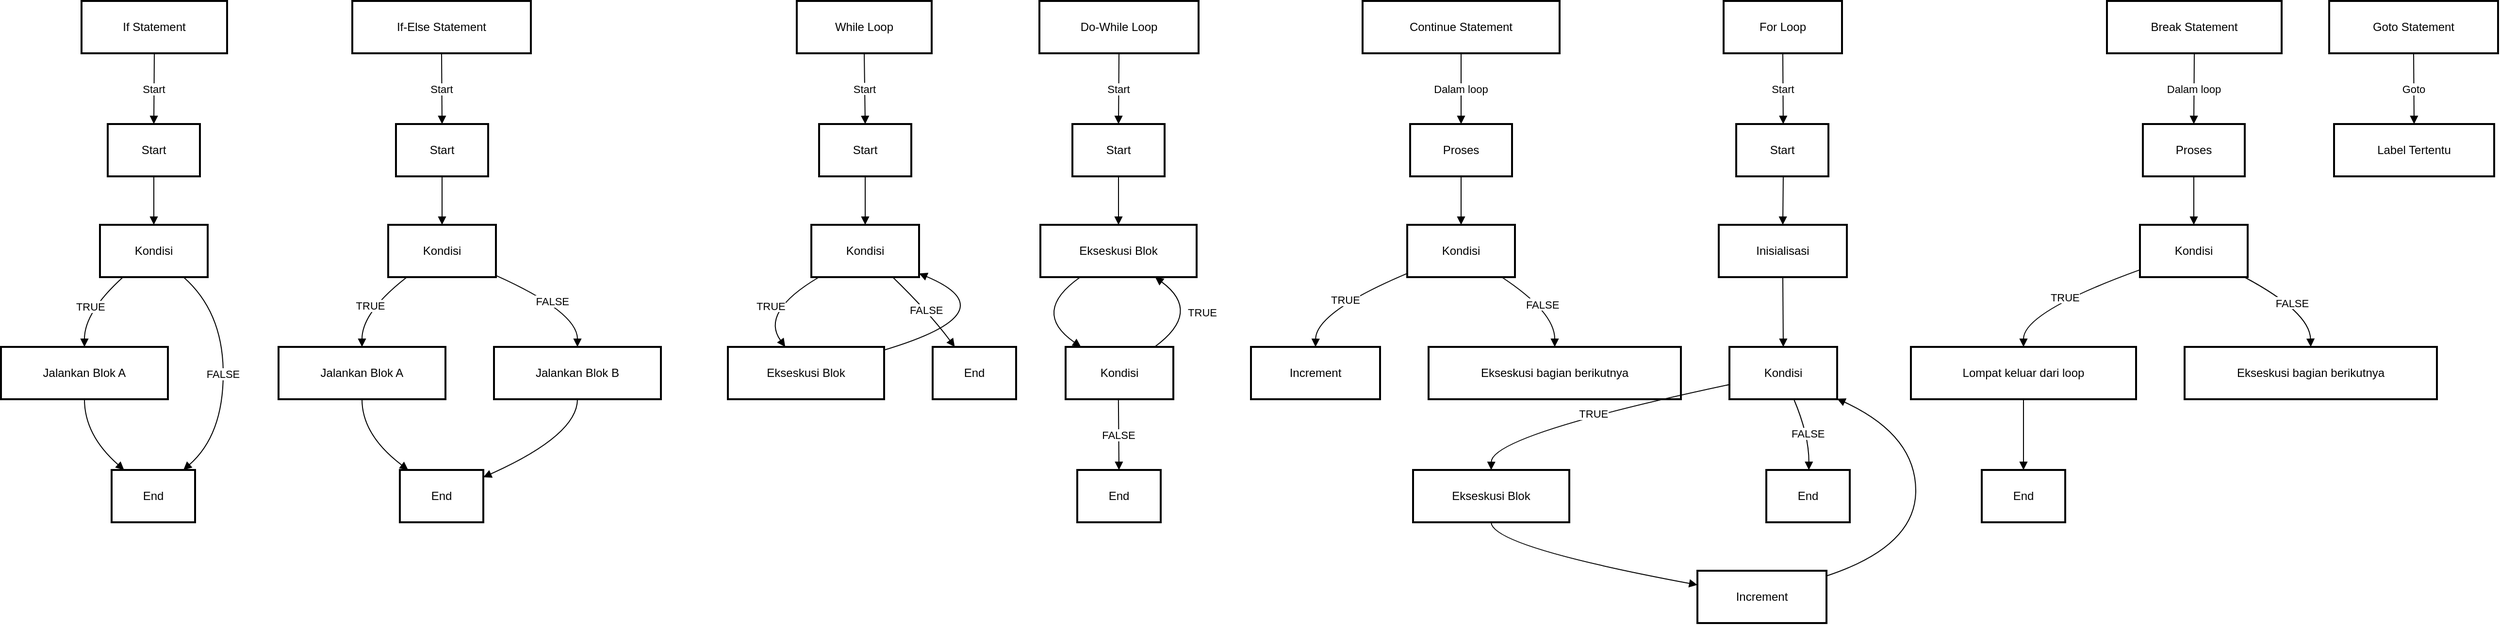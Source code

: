 <mxfile version="26.2.14">
  <diagram name="Page-1" id="DH-ULwu1kXM5_TBu5Ma4">
    <mxGraphModel>
      <root>
        <mxCell id="0" />
        <mxCell id="1" parent="0" />
        <mxCell id="2" value="If Statement" style="whiteSpace=wrap;strokeWidth=2;" vertex="1" parent="1">
          <mxGeometry x="91" y="8" width="150" height="54" as="geometry" />
        </mxCell>
        <mxCell id="3" value="Start" style="whiteSpace=wrap;strokeWidth=2;" vertex="1" parent="1">
          <mxGeometry x="118" y="135" width="95" height="54" as="geometry" />
        </mxCell>
        <mxCell id="4" value="Kondisi" style="whiteSpace=wrap;strokeWidth=2;" vertex="1" parent="1">
          <mxGeometry x="110" y="239" width="111" height="54" as="geometry" />
        </mxCell>
        <mxCell id="5" value="Jalankan Blok A" style="whiteSpace=wrap;strokeWidth=2;" vertex="1" parent="1">
          <mxGeometry x="8" y="365" width="172" height="54" as="geometry" />
        </mxCell>
        <mxCell id="6" value="End" style="whiteSpace=wrap;strokeWidth=2;" vertex="1" parent="1">
          <mxGeometry x="122" y="492" width="86" height="54" as="geometry" />
        </mxCell>
        <mxCell id="7" value="If-Else Statement" style="whiteSpace=wrap;strokeWidth=2;" vertex="1" parent="1">
          <mxGeometry x="370" y="8" width="184" height="54" as="geometry" />
        </mxCell>
        <mxCell id="8" value="Start" style="whiteSpace=wrap;strokeWidth=2;" vertex="1" parent="1">
          <mxGeometry x="415" y="135" width="95" height="54" as="geometry" />
        </mxCell>
        <mxCell id="9" value="Kondisi" style="whiteSpace=wrap;strokeWidth=2;" vertex="1" parent="1">
          <mxGeometry x="407" y="239" width="111" height="54" as="geometry" />
        </mxCell>
        <mxCell id="10" value="Jalankan Blok A" style="whiteSpace=wrap;strokeWidth=2;" vertex="1" parent="1">
          <mxGeometry x="294" y="365" width="172" height="54" as="geometry" />
        </mxCell>
        <mxCell id="11" value="End" style="whiteSpace=wrap;strokeWidth=2;" vertex="1" parent="1">
          <mxGeometry x="419" y="492" width="86" height="54" as="geometry" />
        </mxCell>
        <mxCell id="12" value="Jalankan Blok B" style="whiteSpace=wrap;strokeWidth=2;" vertex="1" parent="1">
          <mxGeometry x="516" y="365" width="172" height="54" as="geometry" />
        </mxCell>
        <mxCell id="13" value="While Loop" style="whiteSpace=wrap;strokeWidth=2;" vertex="1" parent="1">
          <mxGeometry x="828" y="8" width="139" height="54" as="geometry" />
        </mxCell>
        <mxCell id="14" value="Start" style="whiteSpace=wrap;strokeWidth=2;" vertex="1" parent="1">
          <mxGeometry x="851" y="135" width="95" height="54" as="geometry" />
        </mxCell>
        <mxCell id="15" value="Kondisi" style="whiteSpace=wrap;strokeWidth=2;" vertex="1" parent="1">
          <mxGeometry x="843" y="239" width="111" height="54" as="geometry" />
        </mxCell>
        <mxCell id="16" value="Ekseskusi Blok" style="whiteSpace=wrap;strokeWidth=2;" vertex="1" parent="1">
          <mxGeometry x="757" y="365" width="161" height="54" as="geometry" />
        </mxCell>
        <mxCell id="17" value="End" style="whiteSpace=wrap;strokeWidth=2;" vertex="1" parent="1">
          <mxGeometry x="968" y="365" width="86" height="54" as="geometry" />
        </mxCell>
        <mxCell id="18" value="Do-While Loop" style="whiteSpace=wrap;strokeWidth=2;" vertex="1" parent="1">
          <mxGeometry x="1078" y="8" width="164" height="54" as="geometry" />
        </mxCell>
        <mxCell id="19" value="Start" style="whiteSpace=wrap;strokeWidth=2;" vertex="1" parent="1">
          <mxGeometry x="1112" y="135" width="95" height="54" as="geometry" />
        </mxCell>
        <mxCell id="20" value="Ekseskusi Blok" style="whiteSpace=wrap;strokeWidth=2;" vertex="1" parent="1">
          <mxGeometry x="1079" y="239" width="161" height="54" as="geometry" />
        </mxCell>
        <mxCell id="21" value="Kondisi" style="whiteSpace=wrap;strokeWidth=2;" vertex="1" parent="1">
          <mxGeometry x="1105" y="365" width="111" height="54" as="geometry" />
        </mxCell>
        <mxCell id="22" value="End" style="whiteSpace=wrap;strokeWidth=2;" vertex="1" parent="1">
          <mxGeometry x="1117" y="492" width="86" height="54" as="geometry" />
        </mxCell>
        <mxCell id="23" value="For Loop" style="whiteSpace=wrap;strokeWidth=2;" vertex="1" parent="1">
          <mxGeometry x="1783" y="8" width="122" height="54" as="geometry" />
        </mxCell>
        <mxCell id="24" value="Start" style="whiteSpace=wrap;strokeWidth=2;" vertex="1" parent="1">
          <mxGeometry x="1796" y="135" width="95" height="54" as="geometry" />
        </mxCell>
        <mxCell id="25" value="Inisialisasi" style="whiteSpace=wrap;strokeWidth=2;" vertex="1" parent="1">
          <mxGeometry x="1778" y="239" width="132" height="54" as="geometry" />
        </mxCell>
        <mxCell id="26" value="Kondisi" style="whiteSpace=wrap;strokeWidth=2;" vertex="1" parent="1">
          <mxGeometry x="1789" y="365" width="111" height="54" as="geometry" />
        </mxCell>
        <mxCell id="27" value="Ekseskusi Blok" style="whiteSpace=wrap;strokeWidth=2;" vertex="1" parent="1">
          <mxGeometry x="1463" y="492" width="161" height="54" as="geometry" />
        </mxCell>
        <mxCell id="28" value="Increment" style="whiteSpace=wrap;strokeWidth=2;" vertex="1" parent="1">
          <mxGeometry x="1756" y="596" width="133" height="54" as="geometry" />
        </mxCell>
        <mxCell id="29" value="End" style="whiteSpace=wrap;strokeWidth=2;" vertex="1" parent="1">
          <mxGeometry x="1827" y="492" width="86" height="54" as="geometry" />
        </mxCell>
        <mxCell id="30" value="Continue Statement" style="whiteSpace=wrap;strokeWidth=2;" vertex="1" parent="1">
          <mxGeometry x="1411" y="8" width="203" height="54" as="geometry" />
        </mxCell>
        <mxCell id="31" value="Proses" style="whiteSpace=wrap;strokeWidth=2;" vertex="1" parent="1">
          <mxGeometry x="1460" y="135" width="105" height="54" as="geometry" />
        </mxCell>
        <mxCell id="32" value="Kondisi" style="whiteSpace=wrap;strokeWidth=2;" vertex="1" parent="1">
          <mxGeometry x="1457" y="239" width="111" height="54" as="geometry" />
        </mxCell>
        <mxCell id="33" value="Increment" style="whiteSpace=wrap;strokeWidth=2;" vertex="1" parent="1">
          <mxGeometry x="1296" y="365" width="133" height="54" as="geometry" />
        </mxCell>
        <mxCell id="34" value="Ekseskusi bagian berikutnya" style="whiteSpace=wrap;strokeWidth=2;" vertex="1" parent="1">
          <mxGeometry x="1479" y="365" width="260" height="54" as="geometry" />
        </mxCell>
        <mxCell id="35" value="Break Statement" style="whiteSpace=wrap;strokeWidth=2;" vertex="1" parent="1">
          <mxGeometry x="2178" y="8" width="180" height="54" as="geometry" />
        </mxCell>
        <mxCell id="36" value="Proses" style="whiteSpace=wrap;strokeWidth=2;" vertex="1" parent="1">
          <mxGeometry x="2215" y="135" width="105" height="54" as="geometry" />
        </mxCell>
        <mxCell id="37" value="Kondisi" style="whiteSpace=wrap;strokeWidth=2;" vertex="1" parent="1">
          <mxGeometry x="2212" y="239" width="111" height="54" as="geometry" />
        </mxCell>
        <mxCell id="38" value="Lompat keluar dari loop" style="whiteSpace=wrap;strokeWidth=2;" vertex="1" parent="1">
          <mxGeometry x="1976" y="365" width="232" height="54" as="geometry" />
        </mxCell>
        <mxCell id="39" value="End" style="whiteSpace=wrap;strokeWidth=2;" vertex="1" parent="1">
          <mxGeometry x="2049" y="492" width="86" height="54" as="geometry" />
        </mxCell>
        <mxCell id="40" value="Ekseskusi bagian berikutnya" style="whiteSpace=wrap;strokeWidth=2;" vertex="1" parent="1">
          <mxGeometry x="2258" y="365" width="260" height="54" as="geometry" />
        </mxCell>
        <mxCell id="41" value="Goto Statement" style="whiteSpace=wrap;strokeWidth=2;" vertex="1" parent="1">
          <mxGeometry x="2407" y="8" width="174" height="54" as="geometry" />
        </mxCell>
        <mxCell id="42" value="Label Tertentu" style="whiteSpace=wrap;strokeWidth=2;" vertex="1" parent="1">
          <mxGeometry x="2412" y="135" width="165" height="54" as="geometry" />
        </mxCell>
        <mxCell id="43" value="Start" style="curved=1;startArrow=none;endArrow=block;exitX=0.5;exitY=1;entryX=0.5;entryY=-0.01;" edge="1" parent="1" source="2" target="3">
          <mxGeometry relative="1" as="geometry">
            <Array as="points" />
          </mxGeometry>
        </mxCell>
        <mxCell id="44" value="" style="curved=1;startArrow=none;endArrow=block;exitX=0.5;exitY=0.99;entryX=0.5;entryY=-0.01;" edge="1" parent="1" source="3" target="4">
          <mxGeometry relative="1" as="geometry">
            <Array as="points" />
          </mxGeometry>
        </mxCell>
        <mxCell id="45" value="TRUE" style="curved=1;startArrow=none;endArrow=block;exitX=0.22;exitY=0.99;entryX=0.5;entryY=0.01;" edge="1" parent="1" source="4" target="5">
          <mxGeometry relative="1" as="geometry">
            <Array as="points">
              <mxPoint x="94" y="329" />
            </Array>
          </mxGeometry>
        </mxCell>
        <mxCell id="46" value="" style="curved=1;startArrow=none;endArrow=block;exitX=0.5;exitY=1.01;entryX=0.15;entryY=0;" edge="1" parent="1" source="5" target="6">
          <mxGeometry relative="1" as="geometry">
            <Array as="points">
              <mxPoint x="94" y="456" />
            </Array>
          </mxGeometry>
        </mxCell>
        <mxCell id="47" value="FALSE" style="curved=1;startArrow=none;endArrow=block;exitX=0.77;exitY=0.99;entryX=0.86;entryY=0;" edge="1" parent="1" source="4" target="6">
          <mxGeometry relative="1" as="geometry">
            <Array as="points">
              <mxPoint x="237" y="329" />
              <mxPoint x="237" y="456" />
            </Array>
          </mxGeometry>
        </mxCell>
        <mxCell id="48" value="Start" style="curved=1;startArrow=none;endArrow=block;exitX=0.5;exitY=1;entryX=0.5;entryY=-0.01;" edge="1" parent="1" source="7" target="8">
          <mxGeometry relative="1" as="geometry">
            <Array as="points" />
          </mxGeometry>
        </mxCell>
        <mxCell id="49" value="" style="curved=1;startArrow=none;endArrow=block;exitX=0.5;exitY=0.99;entryX=0.5;entryY=-0.01;" edge="1" parent="1" source="8" target="9">
          <mxGeometry relative="1" as="geometry">
            <Array as="points" />
          </mxGeometry>
        </mxCell>
        <mxCell id="50" value="TRUE" style="curved=1;startArrow=none;endArrow=block;exitX=0.18;exitY=0.99;entryX=0.5;entryY=0.01;" edge="1" parent="1" source="9" target="10">
          <mxGeometry relative="1" as="geometry">
            <Array as="points">
              <mxPoint x="380" y="329" />
            </Array>
          </mxGeometry>
        </mxCell>
        <mxCell id="51" value="" style="curved=1;startArrow=none;endArrow=block;exitX=0.5;exitY=1.01;entryX=0.1;entryY=0;" edge="1" parent="1" source="10" target="11">
          <mxGeometry relative="1" as="geometry">
            <Array as="points">
              <mxPoint x="380" y="456" />
            </Array>
          </mxGeometry>
        </mxCell>
        <mxCell id="52" value="FALSE" style="curved=1;startArrow=none;endArrow=block;exitX=0.99;exitY=0.96;entryX=0.5;entryY=0.01;" edge="1" parent="1" source="9" target="12">
          <mxGeometry relative="1" as="geometry">
            <Array as="points">
              <mxPoint x="602" y="329" />
            </Array>
          </mxGeometry>
        </mxCell>
        <mxCell id="53" value="" style="curved=1;startArrow=none;endArrow=block;exitX=0.5;exitY=1.01;entryX=1;entryY=0.14;" edge="1" parent="1" source="12" target="11">
          <mxGeometry relative="1" as="geometry">
            <Array as="points">
              <mxPoint x="602" y="456" />
            </Array>
          </mxGeometry>
        </mxCell>
        <mxCell id="54" value="Start" style="curved=1;startArrow=none;endArrow=block;exitX=0.5;exitY=1;entryX=0.5;entryY=-0.01;" edge="1" parent="1" source="13" target="14">
          <mxGeometry relative="1" as="geometry">
            <Array as="points" />
          </mxGeometry>
        </mxCell>
        <mxCell id="55" value="" style="curved=1;startArrow=none;endArrow=block;exitX=0.5;exitY=0.99;entryX=0.5;entryY=-0.01;" edge="1" parent="1" source="14" target="15">
          <mxGeometry relative="1" as="geometry">
            <Array as="points" />
          </mxGeometry>
        </mxCell>
        <mxCell id="56" value="TRUE" style="curved=1;startArrow=none;endArrow=block;exitX=0.08;exitY=0.99;entryX=0.37;entryY=0.01;" edge="1" parent="1" source="15" target="16">
          <mxGeometry relative="1" as="geometry">
            <Array as="points">
              <mxPoint x="790" y="329" />
            </Array>
          </mxGeometry>
        </mxCell>
        <mxCell id="57" value="" style="curved=1;startArrow=none;endArrow=block;exitX=1;exitY=0.06;entryX=0.99;entryY=0.92;" edge="1" parent="1" source="16" target="15">
          <mxGeometry relative="1" as="geometry">
            <Array as="points">
              <mxPoint x="1049" y="329" />
            </Array>
          </mxGeometry>
        </mxCell>
        <mxCell id="58" value="FALSE" style="curved=1;startArrow=none;endArrow=block;exitX=0.75;exitY=0.99;entryX=0.27;entryY=0.01;" edge="1" parent="1" source="15" target="17">
          <mxGeometry relative="1" as="geometry">
            <Array as="points">
              <mxPoint x="964" y="329" />
            </Array>
          </mxGeometry>
        </mxCell>
        <mxCell id="59" value="Start" style="curved=1;startArrow=none;endArrow=block;exitX=0.5;exitY=1;entryX=0.5;entryY=-0.01;" edge="1" parent="1" source="18" target="19">
          <mxGeometry relative="1" as="geometry">
            <Array as="points" />
          </mxGeometry>
        </mxCell>
        <mxCell id="60" value="" style="curved=1;startArrow=none;endArrow=block;exitX=0.5;exitY=0.99;entryX=0.5;entryY=-0.01;" edge="1" parent="1" source="19" target="20">
          <mxGeometry relative="1" as="geometry">
            <Array as="points" />
          </mxGeometry>
        </mxCell>
        <mxCell id="61" value="" style="curved=1;startArrow=none;endArrow=block;exitX=0.26;exitY=0.99;entryX=0.15;entryY=0.01;" edge="1" parent="1" source="20" target="21">
          <mxGeometry relative="1" as="geometry">
            <Array as="points">
              <mxPoint x="1069" y="329" />
            </Array>
          </mxGeometry>
        </mxCell>
        <mxCell id="62" value="TRUE" style="curved=1;startArrow=none;endArrow=block;exitX=0.82;exitY=0.01;entryX=0.73;entryY=0.99;" edge="1" parent="1" source="21" target="20">
          <mxGeometry relative="1" as="geometry">
            <Array as="points">
              <mxPoint x="1246" y="329" />
            </Array>
          </mxGeometry>
        </mxCell>
        <mxCell id="63" value="FALSE" style="curved=1;startArrow=none;endArrow=block;exitX=0.49;exitY=1.01;entryX=0.5;entryY=0;" edge="1" parent="1" source="21" target="22">
          <mxGeometry relative="1" as="geometry">
            <Array as="points" />
          </mxGeometry>
        </mxCell>
        <mxCell id="64" value="Start" style="curved=1;startArrow=none;endArrow=block;exitX=0.5;exitY=1;entryX=0.51;entryY=-0.01;" edge="1" parent="1" source="23" target="24">
          <mxGeometry relative="1" as="geometry">
            <Array as="points" />
          </mxGeometry>
        </mxCell>
        <mxCell id="65" value="" style="curved=1;startArrow=none;endArrow=block;exitX=0.51;exitY=0.99;entryX=0.5;entryY=-0.01;" edge="1" parent="1" source="24" target="25">
          <mxGeometry relative="1" as="geometry">
            <Array as="points" />
          </mxGeometry>
        </mxCell>
        <mxCell id="66" value="" style="curved=1;startArrow=none;endArrow=block;exitX=0.5;exitY=0.99;entryX=0.5;entryY=0.01;" edge="1" parent="1" source="25" target="26">
          <mxGeometry relative="1" as="geometry">
            <Array as="points" />
          </mxGeometry>
        </mxCell>
        <mxCell id="67" value="TRUE" style="curved=1;startArrow=none;endArrow=block;exitX=0;exitY=0.72;entryX=0.5;entryY=0;" edge="1" parent="1" source="26" target="27">
          <mxGeometry relative="1" as="geometry">
            <Array as="points">
              <mxPoint x="1544" y="456" />
            </Array>
          </mxGeometry>
        </mxCell>
        <mxCell id="68" value="" style="curved=1;startArrow=none;endArrow=block;exitX=0.5;exitY=1;entryX=0;entryY=0.27;" edge="1" parent="1" source="27" target="28">
          <mxGeometry relative="1" as="geometry">
            <Array as="points">
              <mxPoint x="1544" y="571" />
            </Array>
          </mxGeometry>
        </mxCell>
        <mxCell id="69" value="" style="curved=1;startArrow=none;endArrow=block;exitX=1;exitY=0.1;entryX=0.99;entryY=0.98;" edge="1" parent="1" source="28" target="26">
          <mxGeometry relative="1" as="geometry">
            <Array as="points">
              <mxPoint x="1981" y="571" />
              <mxPoint x="1981" y="456" />
            </Array>
          </mxGeometry>
        </mxCell>
        <mxCell id="70" value="FALSE" style="curved=1;startArrow=none;endArrow=block;exitX=0.6;exitY=1.01;entryX=0.51;entryY=0;" edge="1" parent="1" source="26" target="29">
          <mxGeometry relative="1" as="geometry">
            <Array as="points">
              <mxPoint x="1871" y="456" />
            </Array>
          </mxGeometry>
        </mxCell>
        <mxCell id="71" value="Dalam loop" style="curved=1;startArrow=none;endArrow=block;exitX=0.5;exitY=1;entryX=0.5;entryY=-0.01;" edge="1" parent="1" source="30" target="31">
          <mxGeometry relative="1" as="geometry">
            <Array as="points" />
          </mxGeometry>
        </mxCell>
        <mxCell id="72" value="" style="curved=1;startArrow=none;endArrow=block;exitX=0.5;exitY=0.99;entryX=0.5;entryY=-0.01;" edge="1" parent="1" source="31" target="32">
          <mxGeometry relative="1" as="geometry">
            <Array as="points" />
          </mxGeometry>
        </mxCell>
        <mxCell id="73" value="TRUE" style="curved=1;startArrow=none;endArrow=block;exitX=0;exitY=0.93;entryX=0.5;entryY=0.01;" edge="1" parent="1" source="32" target="33">
          <mxGeometry relative="1" as="geometry">
            <Array as="points">
              <mxPoint x="1363" y="329" />
            </Array>
          </mxGeometry>
        </mxCell>
        <mxCell id="74" value="FALSE" style="curved=1;startArrow=none;endArrow=block;exitX=0.87;exitY=0.99;entryX=0.5;entryY=0.01;" edge="1" parent="1" source="32" target="34">
          <mxGeometry relative="1" as="geometry">
            <Array as="points">
              <mxPoint x="1609" y="329" />
            </Array>
          </mxGeometry>
        </mxCell>
        <mxCell id="75" value="Dalam loop" style="curved=1;startArrow=none;endArrow=block;exitX=0.5;exitY=1;entryX=0.5;entryY=-0.01;" edge="1" parent="1" source="35" target="36">
          <mxGeometry relative="1" as="geometry">
            <Array as="points" />
          </mxGeometry>
        </mxCell>
        <mxCell id="76" value="" style="curved=1;startArrow=none;endArrow=block;exitX=0.5;exitY=0.99;entryX=0.5;entryY=-0.01;" edge="1" parent="1" source="36" target="37">
          <mxGeometry relative="1" as="geometry">
            <Array as="points" />
          </mxGeometry>
        </mxCell>
        <mxCell id="77" value="TRUE" style="curved=1;startArrow=none;endArrow=block;exitX=0;exitY=0.86;entryX=0.5;entryY=0.01;" edge="1" parent="1" source="37" target="38">
          <mxGeometry relative="1" as="geometry">
            <Array as="points">
              <mxPoint x="2092" y="329" />
            </Array>
          </mxGeometry>
        </mxCell>
        <mxCell id="78" value="" style="curved=1;startArrow=none;endArrow=block;exitX=0.5;exitY=1.01;entryX=0.5;entryY=0;" edge="1" parent="1" source="38" target="39">
          <mxGeometry relative="1" as="geometry">
            <Array as="points" />
          </mxGeometry>
        </mxCell>
        <mxCell id="79" value="FALSE" style="curved=1;startArrow=none;endArrow=block;exitX=0.96;exitY=0.99;entryX=0.5;entryY=0.01;" edge="1" parent="1" source="37" target="40">
          <mxGeometry relative="1" as="geometry">
            <Array as="points">
              <mxPoint x="2387" y="329" />
            </Array>
          </mxGeometry>
        </mxCell>
        <mxCell id="80" value="Goto" style="curved=1;startArrow=none;endArrow=block;exitX=0.5;exitY=1;entryX=0.5;entryY=-0.01;" edge="1" parent="1" source="41" target="42">
          <mxGeometry relative="1" as="geometry">
            <Array as="points" />
          </mxGeometry>
        </mxCell>
      </root>
    </mxGraphModel>
  </diagram>
</mxfile>
